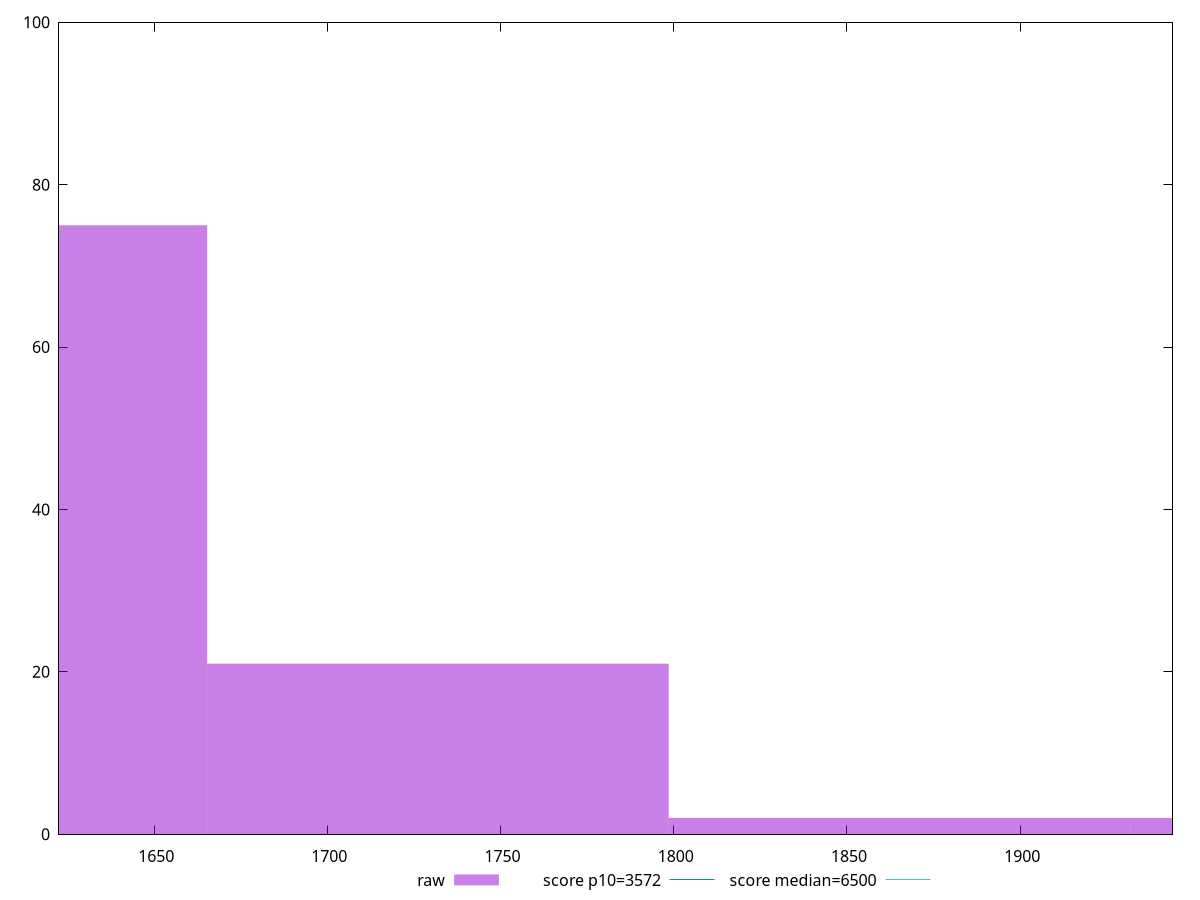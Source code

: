 reset

$raw <<EOF
1998.3678660509618 2
1598.6942928407693 75
1731.9188172441668 21
1865.1433416475643 2
EOF

set key outside below
set boxwidth 133.22452440339745
set xrange [1622.5395000000003:1943.964]
set yrange [0:100]
set trange [0:100]
set style fill transparent solid 0.5 noborder

set parametric
set terminal svg size 640, 490 enhanced background rgb 'white'
set output "report_00011_2021-02-09T10:53:21.242Z/first-cpu-idle/samples/pages+cached+noadtech+nomedia+nocss/raw/histogram.svg"

plot $raw title "raw" with boxes, \
     3572,t title "score p10=3572", \
     6500,t title "score median=6500"

reset
